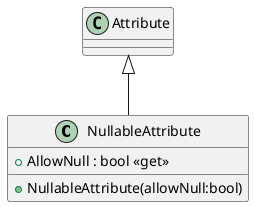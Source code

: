 @startuml
class NullableAttribute {
    + AllowNull : bool <<get>>
    + NullableAttribute(allowNull:bool)
}
Attribute <|-- NullableAttribute
@enduml
